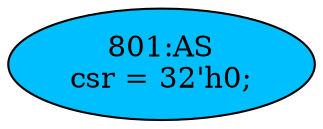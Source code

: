 strict digraph "" {
	node [label="\N"];
	"801:AS"	 [ast="<pyverilog.vparser.ast.Assign object at 0x7f0a38eae890>",
		def_var="['csr']",
		fillcolor=deepskyblue,
		label="801:AS
csr = 32'h0;",
		statements="[]",
		style=filled,
		typ=Assign,
		use_var="[]"];
}
